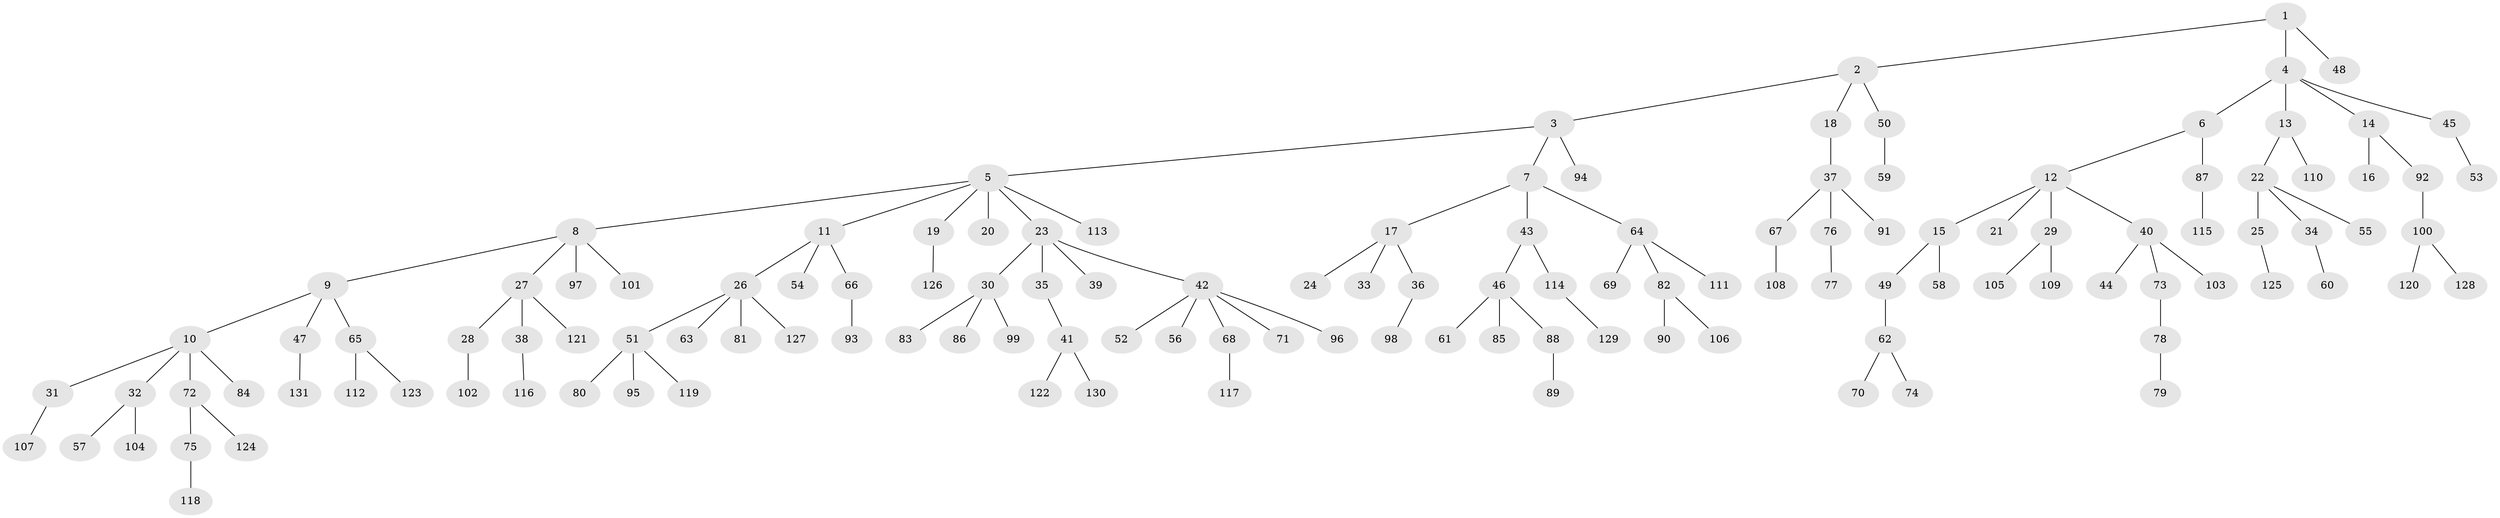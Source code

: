 // Generated by graph-tools (version 1.1) at 2025/02/03/09/25 03:02:21]
// undirected, 131 vertices, 130 edges
graph export_dot {
graph [start="1"]
  node [color=gray90,style=filled];
  1;
  2;
  3;
  4;
  5;
  6;
  7;
  8;
  9;
  10;
  11;
  12;
  13;
  14;
  15;
  16;
  17;
  18;
  19;
  20;
  21;
  22;
  23;
  24;
  25;
  26;
  27;
  28;
  29;
  30;
  31;
  32;
  33;
  34;
  35;
  36;
  37;
  38;
  39;
  40;
  41;
  42;
  43;
  44;
  45;
  46;
  47;
  48;
  49;
  50;
  51;
  52;
  53;
  54;
  55;
  56;
  57;
  58;
  59;
  60;
  61;
  62;
  63;
  64;
  65;
  66;
  67;
  68;
  69;
  70;
  71;
  72;
  73;
  74;
  75;
  76;
  77;
  78;
  79;
  80;
  81;
  82;
  83;
  84;
  85;
  86;
  87;
  88;
  89;
  90;
  91;
  92;
  93;
  94;
  95;
  96;
  97;
  98;
  99;
  100;
  101;
  102;
  103;
  104;
  105;
  106;
  107;
  108;
  109;
  110;
  111;
  112;
  113;
  114;
  115;
  116;
  117;
  118;
  119;
  120;
  121;
  122;
  123;
  124;
  125;
  126;
  127;
  128;
  129;
  130;
  131;
  1 -- 2;
  1 -- 4;
  1 -- 48;
  2 -- 3;
  2 -- 18;
  2 -- 50;
  3 -- 5;
  3 -- 7;
  3 -- 94;
  4 -- 6;
  4 -- 13;
  4 -- 14;
  4 -- 45;
  5 -- 8;
  5 -- 11;
  5 -- 19;
  5 -- 20;
  5 -- 23;
  5 -- 113;
  6 -- 12;
  6 -- 87;
  7 -- 17;
  7 -- 43;
  7 -- 64;
  8 -- 9;
  8 -- 27;
  8 -- 97;
  8 -- 101;
  9 -- 10;
  9 -- 47;
  9 -- 65;
  10 -- 31;
  10 -- 32;
  10 -- 72;
  10 -- 84;
  11 -- 26;
  11 -- 54;
  11 -- 66;
  12 -- 15;
  12 -- 21;
  12 -- 29;
  12 -- 40;
  13 -- 22;
  13 -- 110;
  14 -- 16;
  14 -- 92;
  15 -- 49;
  15 -- 58;
  17 -- 24;
  17 -- 33;
  17 -- 36;
  18 -- 37;
  19 -- 126;
  22 -- 25;
  22 -- 34;
  22 -- 55;
  23 -- 30;
  23 -- 35;
  23 -- 39;
  23 -- 42;
  25 -- 125;
  26 -- 51;
  26 -- 63;
  26 -- 81;
  26 -- 127;
  27 -- 28;
  27 -- 38;
  27 -- 121;
  28 -- 102;
  29 -- 105;
  29 -- 109;
  30 -- 83;
  30 -- 86;
  30 -- 99;
  31 -- 107;
  32 -- 57;
  32 -- 104;
  34 -- 60;
  35 -- 41;
  36 -- 98;
  37 -- 67;
  37 -- 76;
  37 -- 91;
  38 -- 116;
  40 -- 44;
  40 -- 73;
  40 -- 103;
  41 -- 122;
  41 -- 130;
  42 -- 52;
  42 -- 56;
  42 -- 68;
  42 -- 71;
  42 -- 96;
  43 -- 46;
  43 -- 114;
  45 -- 53;
  46 -- 61;
  46 -- 85;
  46 -- 88;
  47 -- 131;
  49 -- 62;
  50 -- 59;
  51 -- 80;
  51 -- 95;
  51 -- 119;
  62 -- 70;
  62 -- 74;
  64 -- 69;
  64 -- 82;
  64 -- 111;
  65 -- 112;
  65 -- 123;
  66 -- 93;
  67 -- 108;
  68 -- 117;
  72 -- 75;
  72 -- 124;
  73 -- 78;
  75 -- 118;
  76 -- 77;
  78 -- 79;
  82 -- 90;
  82 -- 106;
  87 -- 115;
  88 -- 89;
  92 -- 100;
  100 -- 120;
  100 -- 128;
  114 -- 129;
}
